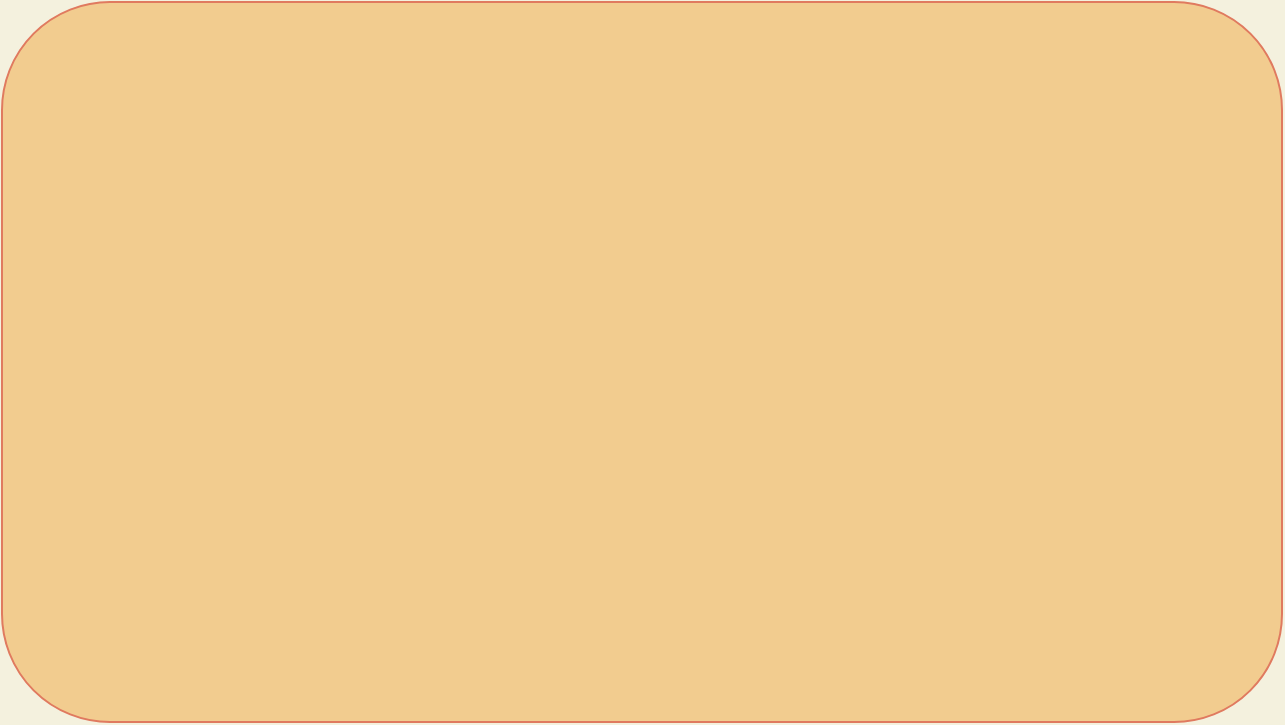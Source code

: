 <mxfile version="16.4.6" type="github">
  <diagram id="GFQhR6zx6MaHapkgmxXj" name="第 1 页">
    <mxGraphModel dx="1422" dy="762" grid="1" gridSize="10" guides="1" tooltips="1" connect="1" arrows="1" fold="1" page="1" pageScale="1" pageWidth="827" pageHeight="1169" background="#F4F1DE" math="0" shadow="0">
      <root>
        <mxCell id="0" />
        <mxCell id="1" parent="0" />
        <mxCell id="7OviXwfVEIITWQ7Ne6dt-1" value="" style="rounded=1;whiteSpace=wrap;html=1;fillColor=#F2CC8F;strokeColor=#E07A5F;fontColor=#393C56;" vertex="1" parent="1">
          <mxGeometry x="70" y="190" width="640" height="360" as="geometry" />
        </mxCell>
      </root>
    </mxGraphModel>
  </diagram>
</mxfile>
